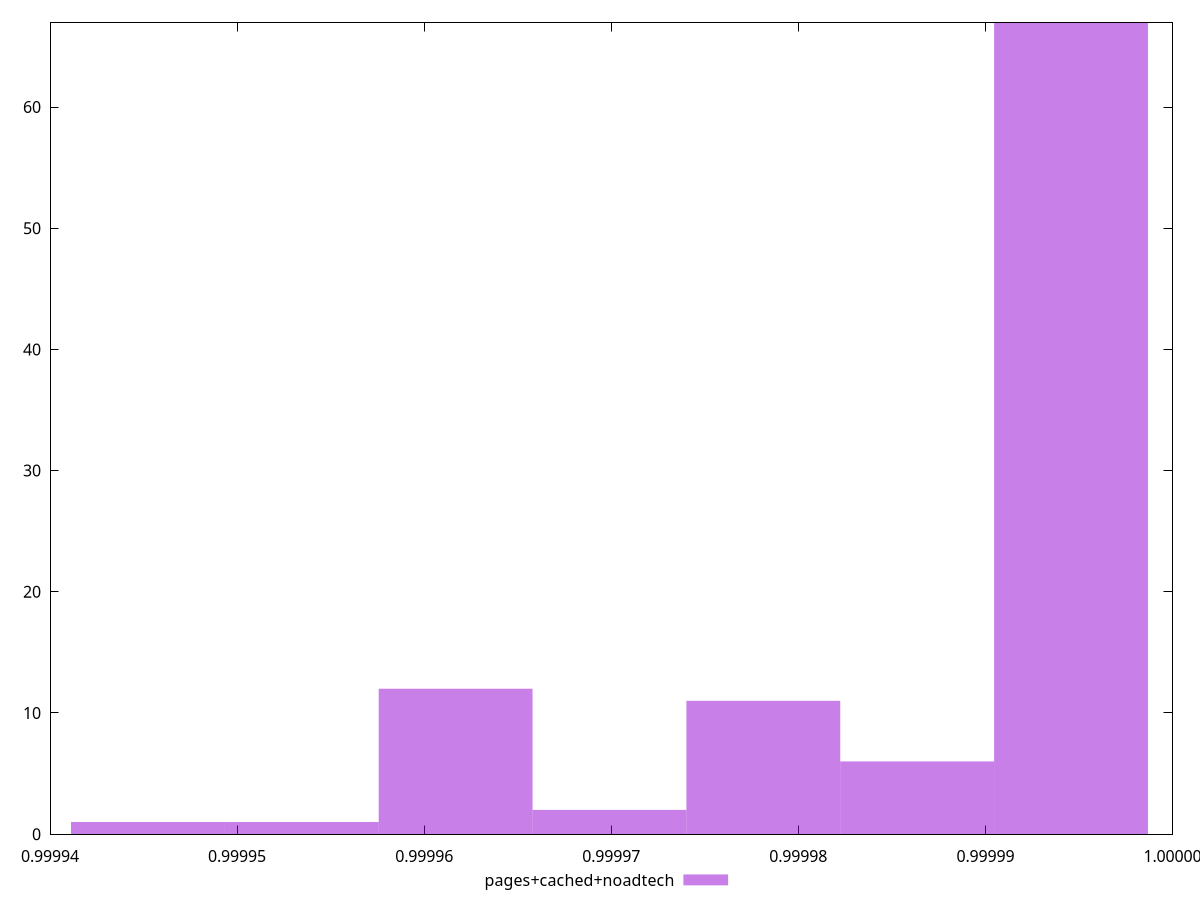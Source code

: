 $_pagesCachedNoadtech <<EOF
0.9999945764150919 67
0.9999616815861405 12
0.9999781290006162 11
0.9999699052933784 2
0.9999863527078541 6
0.9999534578789027 1
0.9999452341716648 1
EOF
set key outside below
set terminal pngcairo
set output "report_00004_2020-11-02T20-21-41.718Z/max-potential-fid/pages+cached+noadtech//hist.png"
set yrange [0:67]
set boxwidth 0.000008223707237848107
set style fill transparent solid 0.5 noborder
plot $_pagesCachedNoadtech title "pages+cached+noadtech" with boxes ,